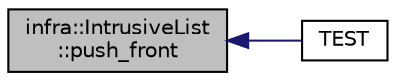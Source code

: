 digraph "infra::IntrusiveList::push_front"
{
 // INTERACTIVE_SVG=YES
  edge [fontname="Helvetica",fontsize="10",labelfontname="Helvetica",labelfontsize="10"];
  node [fontname="Helvetica",fontsize="10",shape=record];
  rankdir="LR";
  Node87 [label="infra::IntrusiveList\l::push_front",height=0.2,width=0.4,color="black", fillcolor="grey75", style="filled", fontcolor="black"];
  Node87 -> Node88 [dir="back",color="midnightblue",fontsize="10",style="solid",fontname="Helvetica"];
  Node88 [label="TEST",height=0.2,width=0.4,color="black", fillcolor="white", style="filled",URL="$de/d0a/_test_intrusive_list_8cpp.html#a0e9cb387b82e35fe599783f45199f2df"];
}
